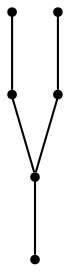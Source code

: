 graph {
  node [shape=point,comment="{\"directed\":false,\"doi\":\"10.1007/11618058_27\",\"figure\":\"8 (1)\"}"]

  v0 [pos="1336.860101744186,1013.2278018527561"]
  v1 [pos="1231.0373410247093,1086.3944583468967"]
  v2 [pos="1449.9019622093024,954.4746292961968"]
  v3 [pos="1253.8749046148255,1323.96944893731"]
  v4 [pos="1114.8157203851745,1022.7756712171768"]
  v5 [pos="1031.4595703124999,966.194396548801"]

  v0 -- v1 [id="-1",pos="1336.860101744186,1013.2278018527561 1231.0373410247093,1086.3944583468967 1231.0373410247093,1086.3944583468967 1231.0373410247093,1086.3944583468967"]
  v5 -- v4 [id="-2",pos="1031.4595703124999,966.194396548801 1114.8157203851745,1022.7756712171768 1114.8157203851745,1022.7756712171768 1114.8157203851745,1022.7756712171768"]
  v4 -- v1 [id="-3",pos="1114.8157203851745,1022.7756712171768 1231.0373410247093,1086.3944583468967 1231.0373410247093,1086.3944583468967 1231.0373410247093,1086.3944583468967"]
  v1 -- v3 [id="-4",pos="1231.0373410247093,1086.3944583468967 1253.8749046148255,1323.96944893731 1253.8749046148255,1323.96944893731 1253.8749046148255,1323.96944893731"]
  v2 -- v0 [id="-5",pos="1449.9019622093024,954.4746292961968 1336.860101744186,1013.2278018527561 1336.860101744186,1013.2278018527561 1336.860101744186,1013.2278018527561"]
}